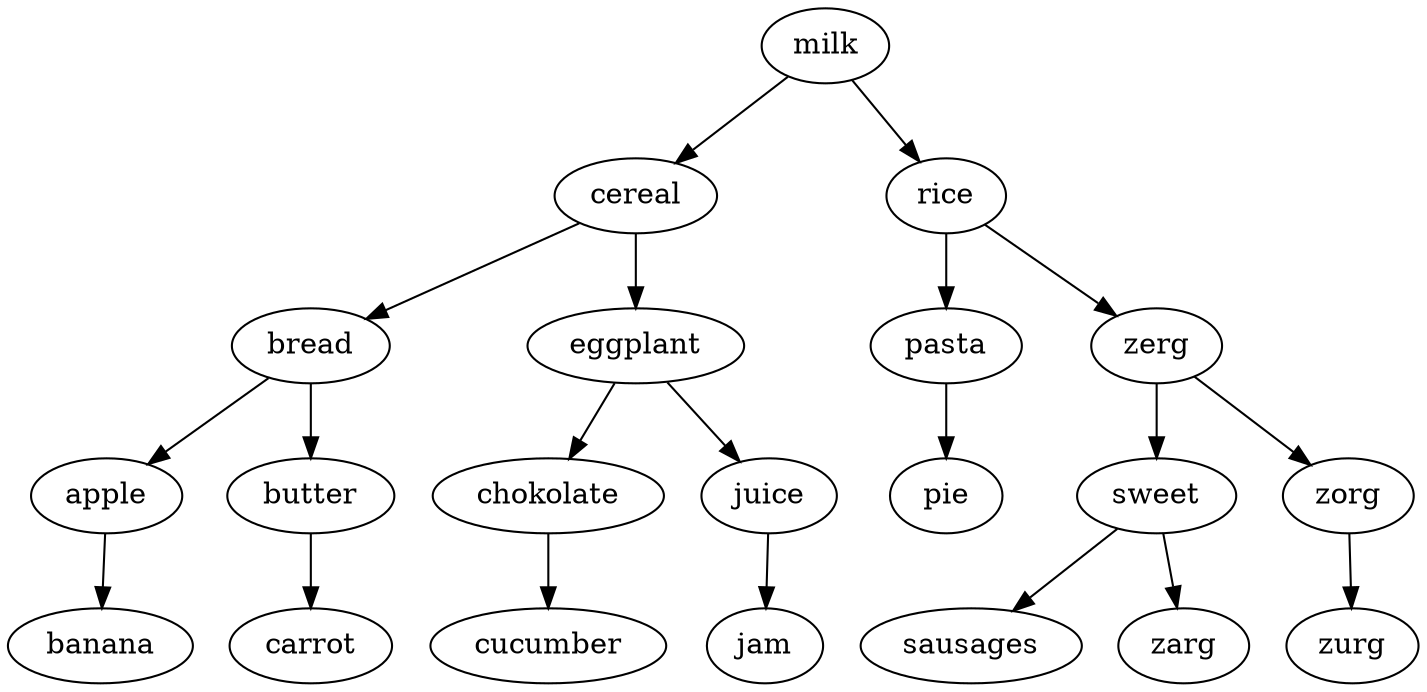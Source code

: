 digraph Words {
milk -> cereal;
milk -> rice;
cereal -> bread;
cereal -> eggplant;
bread -> apple;
bread -> butter;
apple -> banana;
butter -> carrot;
eggplant -> chokolate;
eggplant -> juice;
chokolate -> cucumber;
juice -> jam;
rice -> pasta;
rice -> zerg;
pasta -> pie;
zerg -> sweet;
zerg -> zorg;
sweet -> sausages;
sweet -> zarg;
zorg -> zurg;
}
